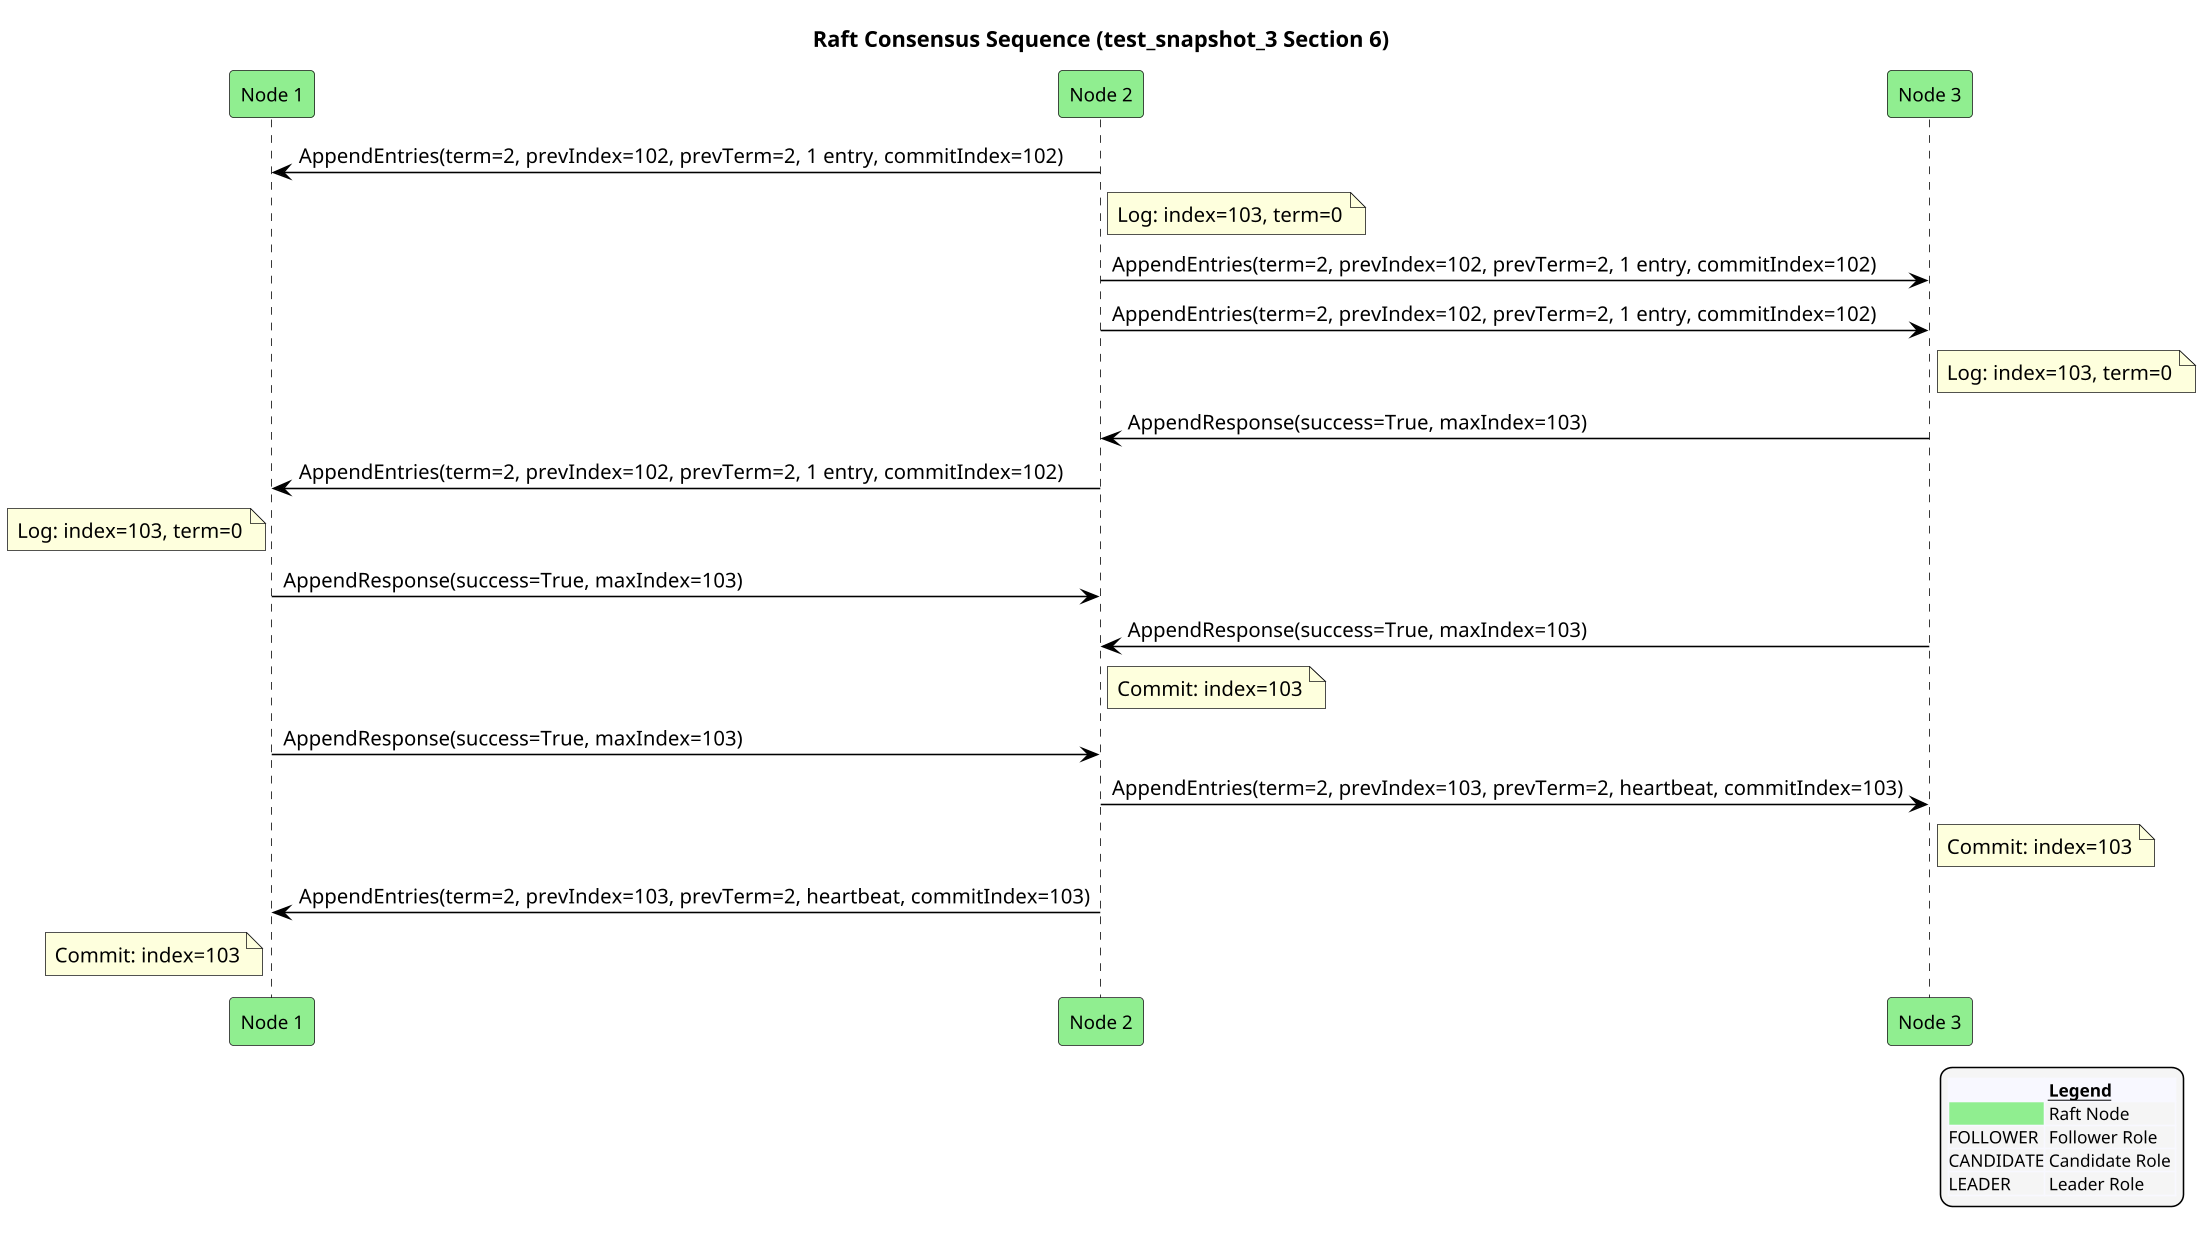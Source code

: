 @startuml
!pragma ratio 0.7
skinparam dpi 150
skinparam monochrome false
skinparam sequence {
  ArrowColor Black
  ActorBorderColor Black
  LifeLineBorderColor Black
  ParticipantFontSize 12
  Padding 10
}
skinparam legend {
  BackgroundColor #F5F5F5
  FontSize 11
}
title Raft Consensus Sequence (test_snapshot_3 Section 6)

participant "Node 1" as n1 order 10 #Lightgreen
participant "Node 2" as n2 order 20 #Lightgreen
participant "Node 3" as n3 order 30 #Lightgreen
n2 -> n1: AppendEntries(term=2, prevIndex=102, prevTerm=2, 1 entry, commitIndex=102)
note right of n2: Log: index=103, term=0
n2 -> n3: AppendEntries(term=2, prevIndex=102, prevTerm=2, 1 entry, commitIndex=102)
n2 -> n3: AppendEntries(term=2, prevIndex=102, prevTerm=2, 1 entry, commitIndex=102)
note right of n3: Log: index=103, term=0
n3 -> n2: AppendResponse(success=True, maxIndex=103)
n2 -> n1: AppendEntries(term=2, prevIndex=102, prevTerm=2, 1 entry, commitIndex=102)
note left of n1: Log: index=103, term=0
n1 -> n2: AppendResponse(success=True, maxIndex=103)
n3 -> n2: AppendResponse(success=True, maxIndex=103)
note right of n2: Commit: index=103
n1 -> n2: AppendResponse(success=True, maxIndex=103)
n2 -> n3: AppendEntries(term=2, prevIndex=103, prevTerm=2, heartbeat, commitIndex=103)
note right of n3: Commit: index=103
n2 -> n1: AppendEntries(term=2, prevIndex=103, prevTerm=2, heartbeat, commitIndex=103)
note left of n1: Commit: index=103

legend right
  <#GhostWhite,#GhostWhite>|      |= __Legend__ |
  |<#Lightgreen>| Raft Node |
  |FOLLOWER| Follower Role |
  |CANDIDATE| Candidate Role |
  |LEADER| Leader Role |
endlegend
@enduml
